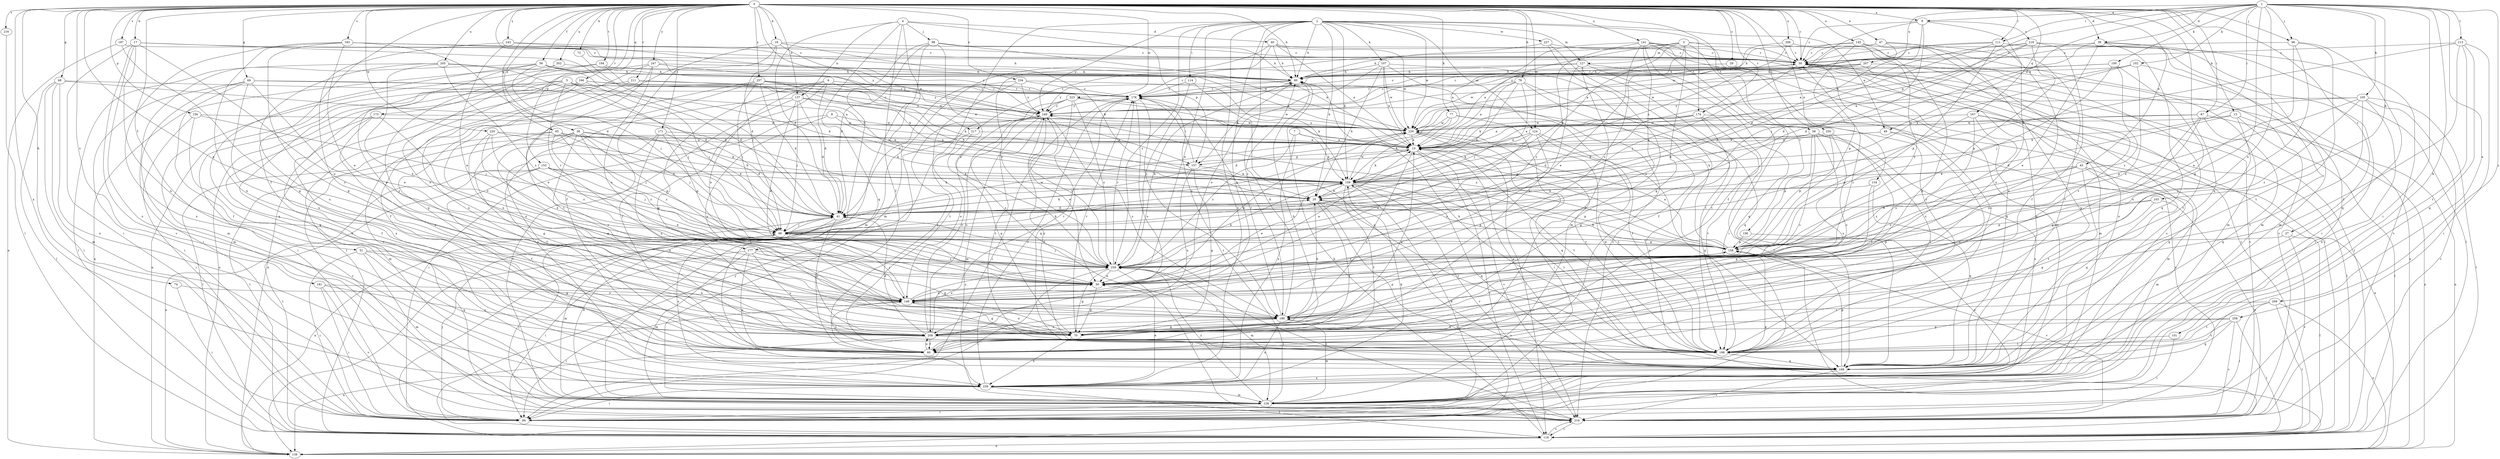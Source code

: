 strict digraph  {
0;
1;
2;
3;
4;
5;
6;
7;
8;
9;
10;
13;
17;
18;
20;
27;
29;
30;
36;
38;
40;
41;
45;
47;
49;
50;
51;
56;
58;
60;
65;
68;
69;
70;
72;
74;
77;
79;
80;
87;
89;
96;
98;
99;
100;
101;
102;
103;
105;
107;
109;
111;
113;
114;
118;
124;
127;
128;
134;
137;
138;
141;
145;
148;
153;
156;
157;
158;
166;
167;
168;
171;
173;
174;
177;
178;
181;
183;
187;
188;
194;
196;
198;
202;
205;
206;
207;
208;
209;
211;
216;
217;
218;
219;
220;
223;
227;
229;
234;
239;
243;
247;
249;
250;
257;
258;
259;
0 -> 9  [label=a];
0 -> 13  [label=b];
0 -> 17  [label=b];
0 -> 18  [label=b];
0 -> 27  [label=c];
0 -> 29  [label=c];
0 -> 30  [label=c];
0 -> 36  [label=d];
0 -> 38  [label=d];
0 -> 45  [label=e];
0 -> 47  [label=e];
0 -> 51  [label=f];
0 -> 56  [label=f];
0 -> 58  [label=f];
0 -> 60  [label=f];
0 -> 65  [label=g];
0 -> 68  [label=g];
0 -> 69  [label=g];
0 -> 72  [label=h];
0 -> 74  [label=h];
0 -> 77  [label=h];
0 -> 79  [label=h];
0 -> 80  [label=h];
0 -> 87  [label=i];
0 -> 96  [label=j];
0 -> 111  [label=l];
0 -> 124  [label=m];
0 -> 134  [label=n];
0 -> 137  [label=n];
0 -> 141  [label=o];
0 -> 145  [label=o];
0 -> 148  [label=o];
0 -> 153  [label=p];
0 -> 156  [label=p];
0 -> 157  [label=p];
0 -> 166  [label=q];
0 -> 167  [label=q];
0 -> 168  [label=q];
0 -> 171  [label=r];
0 -> 173  [label=r];
0 -> 174  [label=r];
0 -> 181  [label=s];
0 -> 183  [label=s];
0 -> 187  [label=s];
0 -> 194  [label=t];
0 -> 202  [label=u];
0 -> 205  [label=u];
0 -> 206  [label=u];
0 -> 211  [label=v];
0 -> 216  [label=v];
0 -> 217  [label=v];
0 -> 220  [label=w];
0 -> 223  [label=w];
0 -> 234  [label=x];
0 -> 239  [label=x];
0 -> 243  [label=y];
0 -> 247  [label=y];
0 -> 250  [label=z];
0 -> 257  [label=z];
1 -> 9  [label=a];
1 -> 38  [label=d];
1 -> 49  [label=e];
1 -> 70  [label=g];
1 -> 87  [label=i];
1 -> 89  [label=i];
1 -> 96  [label=j];
1 -> 100  [label=k];
1 -> 101  [label=k];
1 -> 102  [label=k];
1 -> 103  [label=k];
1 -> 105  [label=k];
1 -> 111  [label=l];
1 -> 113  [label=l];
1 -> 148  [label=o];
1 -> 157  [label=p];
1 -> 207  [label=u];
1 -> 208  [label=u];
1 -> 258  [label=z];
2 -> 20  [label=b];
2 -> 49  [label=e];
2 -> 50  [label=e];
2 -> 80  [label=h];
2 -> 107  [label=k];
2 -> 109  [label=k];
2 -> 114  [label=l];
2 -> 124  [label=m];
2 -> 127  [label=m];
2 -> 174  [label=r];
2 -> 177  [label=r];
2 -> 188  [label=s];
2 -> 209  [label=u];
2 -> 227  [label=w];
2 -> 229  [label=w];
2 -> 239  [label=x];
2 -> 249  [label=y];
2 -> 259  [label=z];
3 -> 10  [label=a];
3 -> 20  [label=b];
3 -> 70  [label=g];
3 -> 118  [label=l];
3 -> 127  [label=m];
3 -> 196  [label=t];
3 -> 198  [label=t];
3 -> 217  [label=v];
3 -> 259  [label=z];
4 -> 40  [label=d];
4 -> 41  [label=d];
4 -> 60  [label=f];
4 -> 98  [label=j];
4 -> 128  [label=m];
4 -> 137  [label=n];
4 -> 157  [label=p];
4 -> 168  [label=q];
5 -> 89  [label=i];
5 -> 99  [label=j];
5 -> 109  [label=k];
5 -> 138  [label=n];
5 -> 177  [label=r];
5 -> 178  [label=r];
5 -> 239  [label=x];
6 -> 10  [label=a];
6 -> 41  [label=d];
6 -> 50  [label=e];
6 -> 60  [label=f];
6 -> 70  [label=g];
6 -> 178  [label=r];
7 -> 10  [label=a];
7 -> 109  [label=k];
7 -> 239  [label=x];
7 -> 259  [label=z];
8 -> 89  [label=i];
8 -> 157  [label=p];
8 -> 188  [label=s];
8 -> 229  [label=w];
9 -> 30  [label=c];
9 -> 41  [label=d];
9 -> 99  [label=j];
9 -> 209  [label=u];
9 -> 218  [label=v];
9 -> 229  [label=w];
10 -> 109  [label=k];
10 -> 118  [label=l];
10 -> 157  [label=p];
10 -> 198  [label=t];
10 -> 209  [label=u];
10 -> 219  [label=v];
13 -> 41  [label=d];
13 -> 118  [label=l];
13 -> 138  [label=n];
13 -> 168  [label=q];
13 -> 229  [label=w];
17 -> 20  [label=b];
17 -> 30  [label=c];
17 -> 89  [label=i];
17 -> 148  [label=o];
17 -> 209  [label=u];
17 -> 219  [label=v];
17 -> 239  [label=x];
18 -> 30  [label=c];
18 -> 60  [label=f];
18 -> 99  [label=j];
18 -> 109  [label=k];
18 -> 168  [label=q];
18 -> 249  [label=y];
20 -> 41  [label=d];
20 -> 60  [label=f];
20 -> 138  [label=n];
20 -> 158  [label=p];
20 -> 198  [label=t];
27 -> 118  [label=l];
27 -> 158  [label=p];
27 -> 219  [label=v];
29 -> 80  [label=h];
29 -> 168  [label=q];
30 -> 80  [label=h];
30 -> 99  [label=j];
30 -> 118  [label=l];
30 -> 128  [label=m];
30 -> 138  [label=n];
30 -> 168  [label=q];
30 -> 219  [label=v];
30 -> 229  [label=w];
36 -> 10  [label=a];
36 -> 41  [label=d];
36 -> 70  [label=g];
36 -> 99  [label=j];
36 -> 109  [label=k];
36 -> 118  [label=l];
36 -> 158  [label=p];
36 -> 188  [label=s];
36 -> 219  [label=v];
36 -> 259  [label=z];
38 -> 30  [label=c];
38 -> 41  [label=d];
38 -> 50  [label=e];
38 -> 118  [label=l];
38 -> 128  [label=m];
38 -> 168  [label=q];
40 -> 10  [label=a];
40 -> 30  [label=c];
40 -> 80  [label=h];
40 -> 128  [label=m];
40 -> 229  [label=w];
40 -> 259  [label=z];
41 -> 99  [label=j];
41 -> 109  [label=k];
41 -> 138  [label=n];
41 -> 209  [label=u];
41 -> 239  [label=x];
45 -> 50  [label=e];
45 -> 109  [label=k];
45 -> 128  [label=m];
45 -> 168  [label=q];
45 -> 198  [label=t];
45 -> 259  [label=z];
47 -> 10  [label=a];
47 -> 30  [label=c];
47 -> 168  [label=q];
47 -> 198  [label=t];
47 -> 249  [label=y];
49 -> 10  [label=a];
49 -> 60  [label=f];
49 -> 109  [label=k];
49 -> 138  [label=n];
50 -> 10  [label=a];
50 -> 70  [label=g];
50 -> 148  [label=o];
50 -> 229  [label=w];
51 -> 70  [label=g];
51 -> 89  [label=i];
51 -> 128  [label=m];
51 -> 168  [label=q];
51 -> 259  [label=z];
56 -> 41  [label=d];
56 -> 80  [label=h];
56 -> 89  [label=i];
56 -> 99  [label=j];
56 -> 148  [label=o];
56 -> 168  [label=q];
56 -> 249  [label=y];
58 -> 10  [label=a];
58 -> 109  [label=k];
58 -> 158  [label=p];
58 -> 188  [label=s];
58 -> 198  [label=t];
58 -> 209  [label=u];
58 -> 239  [label=x];
60 -> 80  [label=h];
60 -> 148  [label=o];
60 -> 209  [label=u];
65 -> 10  [label=a];
65 -> 41  [label=d];
65 -> 70  [label=g];
65 -> 99  [label=j];
65 -> 109  [label=k];
65 -> 118  [label=l];
65 -> 259  [label=z];
68 -> 20  [label=b];
68 -> 89  [label=i];
68 -> 118  [label=l];
68 -> 128  [label=m];
68 -> 178  [label=r];
68 -> 239  [label=x];
69 -> 10  [label=a];
69 -> 50  [label=e];
69 -> 60  [label=f];
69 -> 89  [label=i];
69 -> 128  [label=m];
69 -> 178  [label=r];
69 -> 209  [label=u];
70 -> 10  [label=a];
70 -> 148  [label=o];
70 -> 178  [label=r];
70 -> 239  [label=x];
72 -> 41  [label=d];
74 -> 89  [label=i];
74 -> 148  [label=o];
77 -> 41  [label=d];
77 -> 89  [label=i];
77 -> 109  [label=k];
77 -> 198  [label=t];
77 -> 229  [label=w];
79 -> 10  [label=a];
79 -> 20  [label=b];
79 -> 60  [label=f];
79 -> 99  [label=j];
79 -> 109  [label=k];
79 -> 168  [label=q];
79 -> 178  [label=r];
80 -> 178  [label=r];
80 -> 249  [label=y];
87 -> 10  [label=a];
87 -> 70  [label=g];
87 -> 138  [label=n];
87 -> 148  [label=o];
87 -> 168  [label=q];
87 -> 229  [label=w];
89 -> 99  [label=j];
89 -> 109  [label=k];
96 -> 30  [label=c];
96 -> 50  [label=e];
96 -> 168  [label=q];
96 -> 198  [label=t];
96 -> 209  [label=u];
98 -> 10  [label=a];
98 -> 30  [label=c];
98 -> 41  [label=d];
98 -> 80  [label=h];
98 -> 118  [label=l];
98 -> 138  [label=n];
98 -> 259  [label=z];
99 -> 10  [label=a];
99 -> 20  [label=b];
99 -> 128  [label=m];
99 -> 158  [label=p];
99 -> 229  [label=w];
100 -> 80  [label=h];
100 -> 99  [label=j];
100 -> 209  [label=u];
100 -> 249  [label=y];
100 -> 259  [label=z];
101 -> 89  [label=i];
101 -> 198  [label=t];
102 -> 10  [label=a];
102 -> 50  [label=e];
102 -> 80  [label=h];
102 -> 89  [label=i];
102 -> 109  [label=k];
103 -> 41  [label=d];
103 -> 70  [label=g];
103 -> 158  [label=p];
103 -> 219  [label=v];
105 -> 109  [label=k];
105 -> 118  [label=l];
105 -> 158  [label=p];
105 -> 198  [label=t];
105 -> 219  [label=v];
105 -> 239  [label=x];
105 -> 249  [label=y];
105 -> 259  [label=z];
107 -> 10  [label=a];
107 -> 20  [label=b];
107 -> 80  [label=h];
107 -> 148  [label=o];
107 -> 198  [label=t];
107 -> 219  [label=v];
107 -> 229  [label=w];
109 -> 20  [label=b];
109 -> 50  [label=e];
109 -> 60  [label=f];
109 -> 99  [label=j];
109 -> 158  [label=p];
109 -> 168  [label=q];
109 -> 198  [label=t];
109 -> 219  [label=v];
109 -> 229  [label=w];
111 -> 30  [label=c];
111 -> 99  [label=j];
111 -> 128  [label=m];
111 -> 158  [label=p];
111 -> 178  [label=r];
111 -> 209  [label=u];
113 -> 20  [label=b];
113 -> 30  [label=c];
113 -> 60  [label=f];
113 -> 89  [label=i];
113 -> 168  [label=q];
113 -> 198  [label=t];
114 -> 168  [label=q];
114 -> 178  [label=r];
114 -> 259  [label=z];
118 -> 80  [label=h];
118 -> 138  [label=n];
118 -> 219  [label=v];
118 -> 249  [label=y];
124 -> 10  [label=a];
124 -> 50  [label=e];
124 -> 109  [label=k];
124 -> 148  [label=o];
124 -> 168  [label=q];
124 -> 198  [label=t];
127 -> 60  [label=f];
127 -> 80  [label=h];
127 -> 118  [label=l];
127 -> 168  [label=q];
127 -> 178  [label=r];
127 -> 188  [label=s];
127 -> 198  [label=t];
128 -> 30  [label=c];
128 -> 41  [label=d];
128 -> 89  [label=i];
128 -> 158  [label=p];
128 -> 178  [label=r];
128 -> 219  [label=v];
128 -> 259  [label=z];
134 -> 20  [label=b];
134 -> 70  [label=g];
134 -> 168  [label=q];
137 -> 41  [label=d];
137 -> 50  [label=e];
137 -> 99  [label=j];
137 -> 219  [label=v];
137 -> 229  [label=w];
137 -> 239  [label=x];
137 -> 249  [label=y];
141 -> 10  [label=a];
141 -> 30  [label=c];
141 -> 50  [label=e];
141 -> 60  [label=f];
141 -> 89  [label=i];
141 -> 118  [label=l];
141 -> 128  [label=m];
141 -> 148  [label=o];
141 -> 259  [label=z];
145 -> 30  [label=c];
145 -> 70  [label=g];
145 -> 80  [label=h];
145 -> 158  [label=p];
145 -> 219  [label=v];
145 -> 239  [label=x];
145 -> 259  [label=z];
148 -> 30  [label=c];
148 -> 50  [label=e];
148 -> 70  [label=g];
148 -> 89  [label=i];
148 -> 99  [label=j];
148 -> 188  [label=s];
148 -> 259  [label=z];
153 -> 20  [label=b];
153 -> 50  [label=e];
153 -> 60  [label=f];
153 -> 99  [label=j];
153 -> 109  [label=k];
153 -> 118  [label=l];
153 -> 138  [label=n];
156 -> 70  [label=g];
156 -> 89  [label=i];
156 -> 99  [label=j];
156 -> 229  [label=w];
157 -> 70  [label=g];
157 -> 80  [label=h];
157 -> 109  [label=k];
157 -> 178  [label=r];
157 -> 209  [label=u];
158 -> 10  [label=a];
158 -> 20  [label=b];
158 -> 80  [label=h];
158 -> 219  [label=v];
158 -> 249  [label=y];
158 -> 259  [label=z];
166 -> 60  [label=f];
166 -> 99  [label=j];
166 -> 138  [label=n];
166 -> 178  [label=r];
166 -> 239  [label=x];
166 -> 249  [label=y];
167 -> 118  [label=l];
167 -> 128  [label=m];
167 -> 148  [label=o];
167 -> 158  [label=p];
167 -> 188  [label=s];
167 -> 229  [label=w];
168 -> 10  [label=a];
168 -> 158  [label=p];
168 -> 219  [label=v];
168 -> 239  [label=x];
171 -> 10  [label=a];
171 -> 41  [label=d];
171 -> 60  [label=f];
171 -> 158  [label=p];
171 -> 209  [label=u];
173 -> 60  [label=f];
173 -> 128  [label=m];
173 -> 148  [label=o];
173 -> 209  [label=u];
173 -> 229  [label=w];
174 -> 10  [label=a];
174 -> 41  [label=d];
174 -> 70  [label=g];
174 -> 198  [label=t];
174 -> 219  [label=v];
174 -> 229  [label=w];
177 -> 70  [label=g];
177 -> 89  [label=i];
177 -> 128  [label=m];
177 -> 168  [label=q];
177 -> 209  [label=u];
177 -> 259  [label=z];
178 -> 30  [label=c];
178 -> 89  [label=i];
178 -> 188  [label=s];
178 -> 209  [label=u];
178 -> 249  [label=y];
181 -> 89  [label=i];
181 -> 148  [label=o];
181 -> 209  [label=u];
181 -> 219  [label=v];
183 -> 30  [label=c];
183 -> 41  [label=d];
183 -> 50  [label=e];
183 -> 70  [label=g];
183 -> 80  [label=h];
183 -> 209  [label=u];
183 -> 229  [label=w];
183 -> 239  [label=x];
187 -> 30  [label=c];
187 -> 70  [label=g];
187 -> 138  [label=n];
188 -> 20  [label=b];
188 -> 70  [label=g];
188 -> 80  [label=h];
188 -> 128  [label=m];
188 -> 158  [label=p];
188 -> 178  [label=r];
188 -> 209  [label=u];
188 -> 239  [label=x];
194 -> 80  [label=h];
194 -> 109  [label=k];
194 -> 128  [label=m];
194 -> 188  [label=s];
196 -> 158  [label=p];
196 -> 239  [label=x];
198 -> 30  [label=c];
198 -> 80  [label=h];
198 -> 168  [label=q];
198 -> 188  [label=s];
198 -> 229  [label=w];
198 -> 249  [label=y];
202 -> 80  [label=h];
202 -> 138  [label=n];
202 -> 148  [label=o];
205 -> 41  [label=d];
205 -> 50  [label=e];
205 -> 80  [label=h];
205 -> 118  [label=l];
205 -> 209  [label=u];
205 -> 259  [label=z];
206 -> 30  [label=c];
206 -> 109  [label=k];
206 -> 128  [label=m];
206 -> 178  [label=r];
207 -> 60  [label=f];
207 -> 80  [label=h];
207 -> 178  [label=r];
207 -> 188  [label=s];
207 -> 229  [label=w];
208 -> 89  [label=i];
208 -> 118  [label=l];
208 -> 138  [label=n];
208 -> 188  [label=s];
208 -> 198  [label=t];
209 -> 41  [label=d];
209 -> 60  [label=f];
209 -> 138  [label=n];
209 -> 178  [label=r];
209 -> 198  [label=t];
209 -> 249  [label=y];
211 -> 20  [label=b];
211 -> 138  [label=n];
211 -> 178  [label=r];
211 -> 209  [label=u];
216 -> 118  [label=l];
217 -> 10  [label=a];
217 -> 70  [label=g];
217 -> 148  [label=o];
218 -> 10  [label=a];
218 -> 30  [label=c];
218 -> 41  [label=d];
218 -> 60  [label=f];
218 -> 89  [label=i];
218 -> 158  [label=p];
218 -> 219  [label=v];
218 -> 229  [label=w];
219 -> 99  [label=j];
219 -> 118  [label=l];
219 -> 259  [label=z];
220 -> 10  [label=a];
220 -> 20  [label=b];
220 -> 50  [label=e];
220 -> 148  [label=o];
220 -> 259  [label=z];
223 -> 60  [label=f];
223 -> 158  [label=p];
223 -> 168  [label=q];
223 -> 188  [label=s];
223 -> 229  [label=w];
223 -> 249  [label=y];
223 -> 259  [label=z];
227 -> 30  [label=c];
227 -> 80  [label=h];
227 -> 128  [label=m];
227 -> 138  [label=n];
229 -> 10  [label=a];
229 -> 118  [label=l];
229 -> 168  [label=q];
229 -> 198  [label=t];
229 -> 249  [label=y];
234 -> 41  [label=d];
234 -> 109  [label=k];
234 -> 178  [label=r];
234 -> 198  [label=t];
234 -> 249  [label=y];
239 -> 50  [label=e];
239 -> 89  [label=i];
239 -> 109  [label=k];
239 -> 118  [label=l];
239 -> 128  [label=m];
239 -> 178  [label=r];
243 -> 30  [label=c];
243 -> 50  [label=e];
243 -> 188  [label=s];
243 -> 249  [label=y];
247 -> 10  [label=a];
247 -> 80  [label=h];
247 -> 118  [label=l];
247 -> 148  [label=o];
247 -> 198  [label=t];
247 -> 219  [label=v];
249 -> 30  [label=c];
249 -> 50  [label=e];
249 -> 128  [label=m];
249 -> 188  [label=s];
249 -> 198  [label=t];
249 -> 209  [label=u];
249 -> 229  [label=w];
250 -> 10  [label=a];
250 -> 60  [label=f];
250 -> 158  [label=p];
250 -> 188  [label=s];
257 -> 41  [label=d];
257 -> 50  [label=e];
257 -> 99  [label=j];
257 -> 109  [label=k];
257 -> 148  [label=o];
257 -> 178  [label=r];
257 -> 229  [label=w];
257 -> 249  [label=y];
258 -> 70  [label=g];
258 -> 118  [label=l];
258 -> 168  [label=q];
258 -> 198  [label=t];
258 -> 209  [label=u];
258 -> 219  [label=v];
259 -> 41  [label=d];
259 -> 50  [label=e];
259 -> 70  [label=g];
259 -> 80  [label=h];
259 -> 89  [label=i];
259 -> 99  [label=j];
259 -> 109  [label=k];
259 -> 128  [label=m];
259 -> 178  [label=r];
259 -> 219  [label=v];
259 -> 249  [label=y];
}
